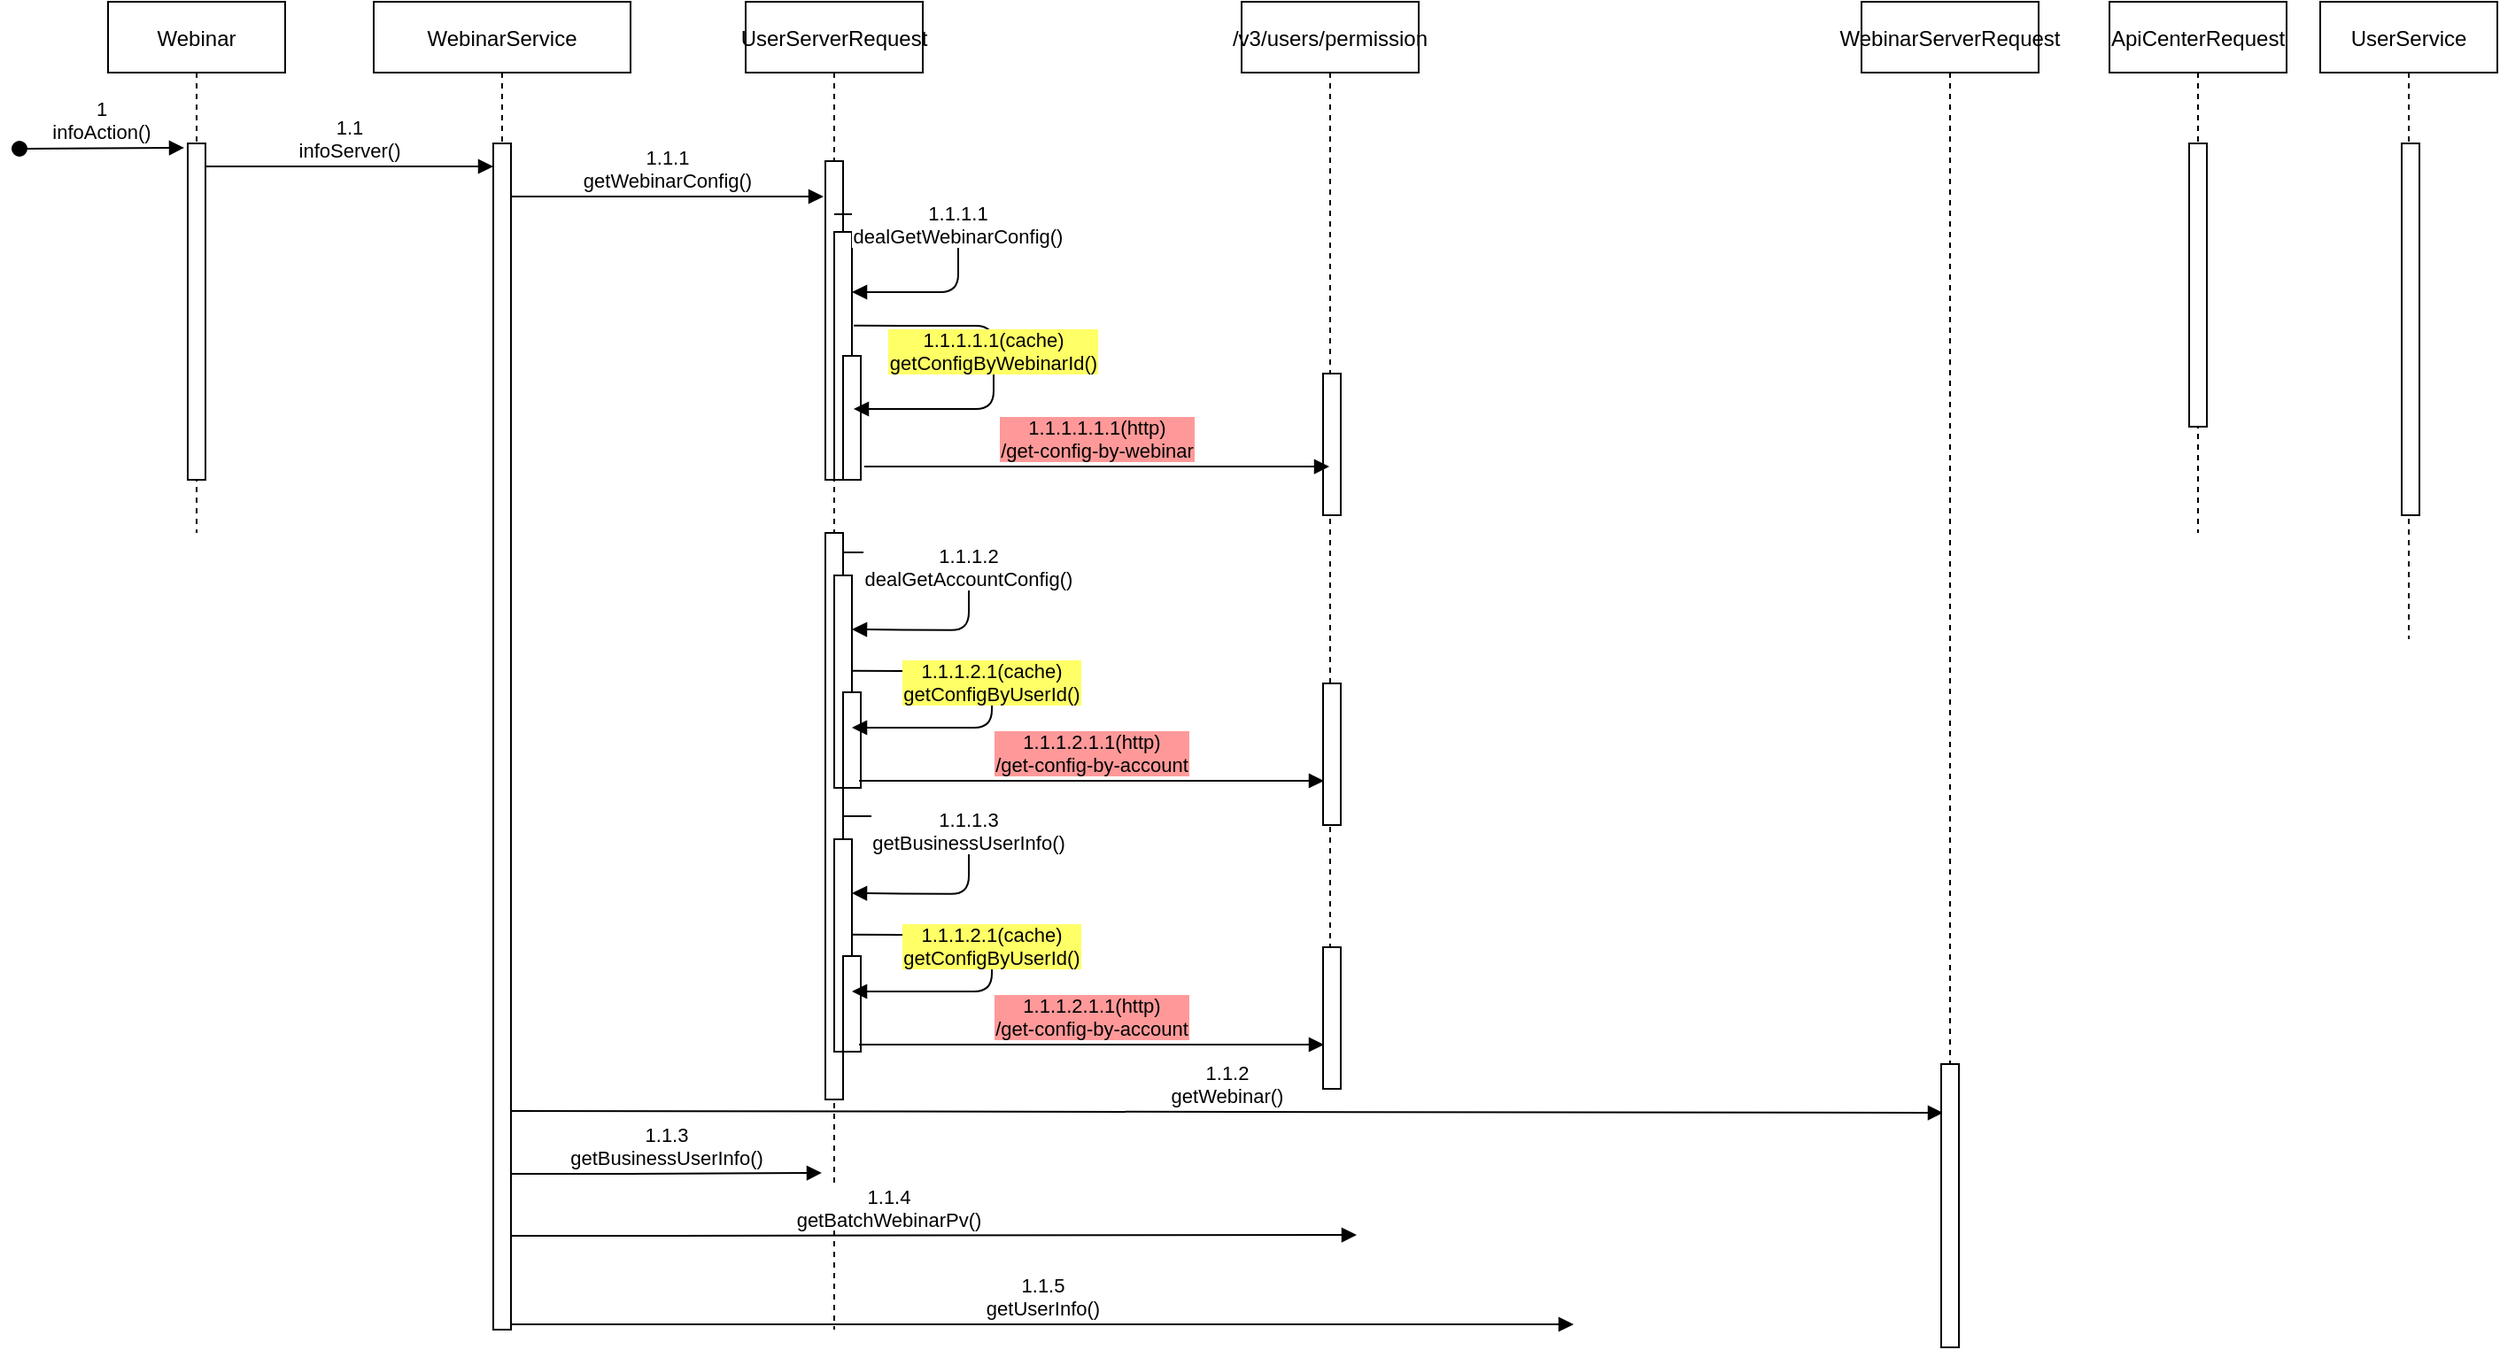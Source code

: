 <mxfile version="16.6.1" type="github">
  <diagram id="kgpKYQtTHZ0yAKxKKP6v" name="Page-1">
    <mxGraphModel dx="946" dy="565" grid="1" gridSize="10" guides="1" tooltips="1" connect="1" arrows="1" fold="1" page="1" pageScale="1" pageWidth="850" pageHeight="1100" math="0" shadow="0">
      <root>
        <mxCell id="0" />
        <mxCell id="1" parent="0" />
        <mxCell id="3nuBFxr9cyL0pnOWT2aG-1" value="Webinar" style="shape=umlLifeline;perimeter=lifelinePerimeter;container=1;collapsible=0;recursiveResize=0;rounded=0;shadow=0;strokeWidth=1;" parent="1" vertex="1">
          <mxGeometry x="120" y="80" width="100" height="300" as="geometry" />
        </mxCell>
        <mxCell id="3nuBFxr9cyL0pnOWT2aG-2" value="" style="points=[];perimeter=orthogonalPerimeter;rounded=0;shadow=0;strokeWidth=1;" parent="3nuBFxr9cyL0pnOWT2aG-1" vertex="1">
          <mxGeometry x="45" y="80" width="10" height="190" as="geometry" />
        </mxCell>
        <mxCell id="3nuBFxr9cyL0pnOWT2aG-3" value="1&#xa;infoAction()" style="verticalAlign=bottom;startArrow=oval;endArrow=block;startSize=8;shadow=0;strokeWidth=1;entryX=-0.2;entryY=0.013;entryDx=0;entryDy=0;entryPerimeter=0;" parent="3nuBFxr9cyL0pnOWT2aG-1" target="3nuBFxr9cyL0pnOWT2aG-2" edge="1">
          <mxGeometry relative="1" as="geometry">
            <mxPoint x="-50" y="83" as="sourcePoint" />
            <mxPoint x="45" y="93" as="targetPoint" />
          </mxGeometry>
        </mxCell>
        <mxCell id="3nuBFxr9cyL0pnOWT2aG-5" value="WebinarService" style="shape=umlLifeline;perimeter=lifelinePerimeter;container=1;collapsible=0;recursiveResize=0;rounded=0;shadow=0;strokeWidth=1;" parent="1" vertex="1">
          <mxGeometry x="270" y="80" width="145" height="750" as="geometry" />
        </mxCell>
        <mxCell id="3nuBFxr9cyL0pnOWT2aG-6" value="" style="points=[];perimeter=orthogonalPerimeter;rounded=0;shadow=0;strokeWidth=1;" parent="3nuBFxr9cyL0pnOWT2aG-5" vertex="1">
          <mxGeometry x="67.5" y="80" width="10" height="670" as="geometry" />
        </mxCell>
        <mxCell id="UK8v2Z1n2UR7xHjHdUC0-11" value="1.1.3&#xa;getBusinessUserInfo()" style="verticalAlign=bottom;endArrow=block;shadow=0;strokeWidth=1;entryX=-0.2;entryY=0.653;entryDx=0;entryDy=0;entryPerimeter=0;" edge="1" parent="3nuBFxr9cyL0pnOWT2aG-5">
          <mxGeometry relative="1" as="geometry">
            <mxPoint x="77.5" y="662.0" as="sourcePoint" />
            <mxPoint x="253" y="661.48" as="targetPoint" />
            <Array as="points">
              <mxPoint x="133.5" y="662" />
            </Array>
          </mxGeometry>
        </mxCell>
        <mxCell id="3nuBFxr9cyL0pnOWT2aG-8" value="1.1&#xa;infoServer()" style="verticalAlign=bottom;endArrow=block;entryX=0;entryY=0;shadow=0;strokeWidth=1;" parent="1" edge="1">
          <mxGeometry relative="1" as="geometry">
            <mxPoint x="175" y="173.0" as="sourcePoint" />
            <mxPoint x="337.5" y="173.0" as="targetPoint" />
          </mxGeometry>
        </mxCell>
        <mxCell id="UK8v2Z1n2UR7xHjHdUC0-1" value="UserServerRequest" style="shape=umlLifeline;perimeter=lifelinePerimeter;container=1;collapsible=0;recursiveResize=0;rounded=0;shadow=0;strokeWidth=1;" vertex="1" parent="1">
          <mxGeometry x="480" y="80" width="100" height="750" as="geometry" />
        </mxCell>
        <mxCell id="UK8v2Z1n2UR7xHjHdUC0-2" value="" style="points=[];perimeter=orthogonalPerimeter;rounded=0;shadow=0;strokeWidth=1;" vertex="1" parent="UK8v2Z1n2UR7xHjHdUC0-1">
          <mxGeometry x="45" y="90" width="10" height="180" as="geometry" />
        </mxCell>
        <mxCell id="UK8v2Z1n2UR7xHjHdUC0-10" value="1.1.2&#xa;getWebinar()" style="verticalAlign=bottom;endArrow=block;shadow=0;strokeWidth=1;entryX=0.1;entryY=0.172;entryDx=0;entryDy=0;entryPerimeter=0;" edge="1" parent="UK8v2Z1n2UR7xHjHdUC0-1" target="UK8v2Z1n2UR7xHjHdUC0-9">
          <mxGeometry relative="1" as="geometry">
            <mxPoint x="-132.5" y="626.5" as="sourcePoint" />
            <mxPoint x="207.5" y="626.5" as="targetPoint" />
          </mxGeometry>
        </mxCell>
        <mxCell id="UK8v2Z1n2UR7xHjHdUC0-17" value="1.1.5&#xa;getUserInfo()" style="verticalAlign=bottom;endArrow=block;shadow=0;strokeWidth=1;" edge="1" parent="UK8v2Z1n2UR7xHjHdUC0-1">
          <mxGeometry relative="1" as="geometry">
            <mxPoint x="-132" y="747.0" as="sourcePoint" />
            <mxPoint x="467.5" y="747" as="targetPoint" />
            <Array as="points">
              <mxPoint x="-76" y="747" />
            </Array>
          </mxGeometry>
        </mxCell>
        <mxCell id="UK8v2Z1n2UR7xHjHdUC0-18" value="" style="points=[];perimeter=orthogonalPerimeter;rounded=0;shadow=0;strokeWidth=1;" vertex="1" parent="UK8v2Z1n2UR7xHjHdUC0-1">
          <mxGeometry x="50" y="130" width="10" height="140" as="geometry" />
        </mxCell>
        <mxCell id="UK8v2Z1n2UR7xHjHdUC0-20" value="" style="points=[];perimeter=orthogonalPerimeter;rounded=0;shadow=0;strokeWidth=1;" vertex="1" parent="UK8v2Z1n2UR7xHjHdUC0-1">
          <mxGeometry x="55" y="200" width="10" height="70" as="geometry" />
        </mxCell>
        <mxCell id="UK8v2Z1n2UR7xHjHdUC0-21" value="1.1.1.1.1(cache)&#xa;getConfigByWebinarId()" style="verticalAlign=bottom;endArrow=block;shadow=0;strokeWidth=1;exitX=1.1;exitY=0.378;exitDx=0;exitDy=0;exitPerimeter=0;fillColor=#FF9999;labelBackgroundColor=#FFFF66;" edge="1" parent="UK8v2Z1n2UR7xHjHdUC0-1" source="UK8v2Z1n2UR7xHjHdUC0-18">
          <mxGeometry x="0.063" relative="1" as="geometry">
            <mxPoint x="65" y="190" as="sourcePoint" />
            <mxPoint x="61" y="230" as="targetPoint" />
            <Array as="points">
              <mxPoint x="140" y="183" />
              <mxPoint x="140" y="230" />
            </Array>
            <mxPoint as="offset" />
          </mxGeometry>
        </mxCell>
        <mxCell id="UK8v2Z1n2UR7xHjHdUC0-29" value="" style="points=[];perimeter=orthogonalPerimeter;rounded=0;shadow=0;strokeWidth=1;" vertex="1" parent="UK8v2Z1n2UR7xHjHdUC0-1">
          <mxGeometry x="45" y="300" width="10" height="320" as="geometry" />
        </mxCell>
        <mxCell id="UK8v2Z1n2UR7xHjHdUC0-26" value="" style="points=[];perimeter=orthogonalPerimeter;rounded=0;shadow=0;strokeWidth=1;" vertex="1" parent="UK8v2Z1n2UR7xHjHdUC0-1">
          <mxGeometry x="50" y="324" width="10" height="120" as="geometry" />
        </mxCell>
        <mxCell id="UK8v2Z1n2UR7xHjHdUC0-28" value="" style="points=[];perimeter=orthogonalPerimeter;rounded=0;shadow=0;strokeWidth=1;" vertex="1" parent="UK8v2Z1n2UR7xHjHdUC0-1">
          <mxGeometry x="55" y="390" width="10" height="54" as="geometry" />
        </mxCell>
        <mxCell id="UK8v2Z1n2UR7xHjHdUC0-30" value="1.1.1.2.1(cache)&#xa;getConfigByUserId()" style="verticalAlign=bottom;endArrow=block;shadow=0;strokeWidth=1;exitX=1.1;exitY=0.378;exitDx=0;exitDy=0;exitPerimeter=0;fillColor=#FF9999;labelBackgroundColor=#FFFF66;" edge="1" parent="UK8v2Z1n2UR7xHjHdUC0-1">
          <mxGeometry x="0.063" relative="1" as="geometry">
            <mxPoint x="60" y="377.92" as="sourcePoint" />
            <mxPoint x="60" y="410" as="targetPoint" />
            <Array as="points">
              <mxPoint x="139" y="378" />
              <mxPoint x="139" y="410" />
            </Array>
            <mxPoint as="offset" />
          </mxGeometry>
        </mxCell>
        <mxCell id="UK8v2Z1n2UR7xHjHdUC0-7" value="1.1.1&#xa;getWebinarConfig()" style="verticalAlign=bottom;endArrow=block;shadow=0;strokeWidth=1;" edge="1" parent="1">
          <mxGeometry relative="1" as="geometry">
            <mxPoint x="348" y="190.0" as="sourcePoint" />
            <mxPoint x="524" y="190" as="targetPoint" />
            <Array as="points">
              <mxPoint x="404" y="190" />
            </Array>
          </mxGeometry>
        </mxCell>
        <mxCell id="UK8v2Z1n2UR7xHjHdUC0-8" value="WebinarServerRequest" style="shape=umlLifeline;perimeter=lifelinePerimeter;container=1;collapsible=0;recursiveResize=0;rounded=0;shadow=0;strokeWidth=1;" vertex="1" parent="1">
          <mxGeometry x="1110" y="80" width="100" height="620" as="geometry" />
        </mxCell>
        <mxCell id="UK8v2Z1n2UR7xHjHdUC0-9" value="" style="points=[];perimeter=orthogonalPerimeter;rounded=0;shadow=0;strokeWidth=1;" vertex="1" parent="UK8v2Z1n2UR7xHjHdUC0-8">
          <mxGeometry x="45" y="600" width="10" height="160" as="geometry" />
        </mxCell>
        <mxCell id="UK8v2Z1n2UR7xHjHdUC0-12" value="ApiCenterRequest" style="shape=umlLifeline;perimeter=lifelinePerimeter;container=1;collapsible=0;recursiveResize=0;rounded=0;shadow=0;strokeWidth=1;" vertex="1" parent="1">
          <mxGeometry x="1250" y="80" width="100" height="300" as="geometry" />
        </mxCell>
        <mxCell id="UK8v2Z1n2UR7xHjHdUC0-13" value="" style="points=[];perimeter=orthogonalPerimeter;rounded=0;shadow=0;strokeWidth=1;" vertex="1" parent="UK8v2Z1n2UR7xHjHdUC0-12">
          <mxGeometry x="45" y="80" width="10" height="160" as="geometry" />
        </mxCell>
        <mxCell id="UK8v2Z1n2UR7xHjHdUC0-14" value="1.1.4&#xa;getBatchWebinarPv()" style="verticalAlign=bottom;endArrow=block;shadow=0;strokeWidth=1;entryX=0;entryY=0.872;entryDx=0;entryDy=0;entryPerimeter=0;" edge="1" parent="1">
          <mxGeometry relative="1" as="geometry">
            <mxPoint x="389" y="777" as="sourcePoint" />
            <mxPoint x="825" y="776.52" as="targetPoint" />
            <Array as="points">
              <mxPoint x="343" y="777" />
              <mxPoint x="389" y="777" />
            </Array>
          </mxGeometry>
        </mxCell>
        <mxCell id="UK8v2Z1n2UR7xHjHdUC0-15" value="UserService" style="shape=umlLifeline;perimeter=lifelinePerimeter;container=1;collapsible=0;recursiveResize=0;rounded=0;shadow=0;strokeWidth=1;" vertex="1" parent="1">
          <mxGeometry x="1369" y="80" width="100" height="360" as="geometry" />
        </mxCell>
        <mxCell id="UK8v2Z1n2UR7xHjHdUC0-16" value="" style="points=[];perimeter=orthogonalPerimeter;rounded=0;shadow=0;strokeWidth=1;" vertex="1" parent="UK8v2Z1n2UR7xHjHdUC0-15">
          <mxGeometry x="46" y="80" width="10" height="210" as="geometry" />
        </mxCell>
        <mxCell id="UK8v2Z1n2UR7xHjHdUC0-19" value="1.1.1.1&#xa;dealGetWebinarConfig()" style="verticalAlign=bottom;endArrow=block;shadow=0;strokeWidth=1;" edge="1" parent="1" source="UK8v2Z1n2UR7xHjHdUC0-1">
          <mxGeometry x="0.049" relative="1" as="geometry">
            <mxPoint x="620" y="220" as="sourcePoint" />
            <mxPoint x="540" y="244" as="targetPoint" />
            <Array as="points">
              <mxPoint x="600" y="200" />
              <mxPoint x="600" y="244" />
            </Array>
            <mxPoint as="offset" />
          </mxGeometry>
        </mxCell>
        <mxCell id="UK8v2Z1n2UR7xHjHdUC0-23" value="/v3/users/permission" style="shape=umlLifeline;perimeter=lifelinePerimeter;container=1;collapsible=0;recursiveResize=0;rounded=0;shadow=0;strokeWidth=1;" vertex="1" parent="1">
          <mxGeometry x="760" y="80" width="100" height="610" as="geometry" />
        </mxCell>
        <mxCell id="UK8v2Z1n2UR7xHjHdUC0-24" value="" style="points=[];perimeter=orthogonalPerimeter;rounded=0;shadow=0;strokeWidth=1;" vertex="1" parent="UK8v2Z1n2UR7xHjHdUC0-23">
          <mxGeometry x="46" y="210" width="10" height="80" as="geometry" />
        </mxCell>
        <mxCell id="UK8v2Z1n2UR7xHjHdUC0-31" value="" style="points=[];perimeter=orthogonalPerimeter;rounded=0;shadow=0;strokeWidth=1;" vertex="1" parent="UK8v2Z1n2UR7xHjHdUC0-23">
          <mxGeometry x="46" y="385" width="10" height="80" as="geometry" />
        </mxCell>
        <mxCell id="UK8v2Z1n2UR7xHjHdUC0-25" value="1.1.1.1.1.1(http)&#xa;/get-config-by-webinar" style="verticalAlign=bottom;endArrow=block;shadow=0;strokeWidth=1;labelBackgroundColor=#FF9999;exitX=1.2;exitY=0.736;exitDx=0;exitDy=0;exitPerimeter=0;" edge="1" parent="1">
          <mxGeometry relative="1" as="geometry">
            <mxPoint x="547" y="342.52" as="sourcePoint" />
            <mxPoint x="809.5" y="342.52" as="targetPoint" />
          </mxGeometry>
        </mxCell>
        <mxCell id="UK8v2Z1n2UR7xHjHdUC0-27" value="1.1.1.2&#xa;dealGetAccountConfig()" style="verticalAlign=bottom;endArrow=block;shadow=0;strokeWidth=1;entryX=1;entryY=0.254;entryDx=0;entryDy=0;entryPerimeter=0;" edge="1" parent="1" target="UK8v2Z1n2UR7xHjHdUC0-26">
          <mxGeometry x="0.049" relative="1" as="geometry">
            <mxPoint x="535.5" y="391" as="sourcePoint" />
            <mxPoint x="546" y="435" as="targetPoint" />
            <Array as="points">
              <mxPoint x="606" y="391" />
              <mxPoint x="606" y="435" />
            </Array>
            <mxPoint as="offset" />
          </mxGeometry>
        </mxCell>
        <mxCell id="UK8v2Z1n2UR7xHjHdUC0-32" value="1.1.1.2.1.1(http)&#xa;/get-config-by-account" style="verticalAlign=bottom;endArrow=block;shadow=0;strokeWidth=1;labelBackgroundColor=#FF9999;exitX=1.2;exitY=0.736;exitDx=0;exitDy=0;exitPerimeter=0;" edge="1" parent="1">
          <mxGeometry relative="1" as="geometry">
            <mxPoint x="544" y="520" as="sourcePoint" />
            <mxPoint x="806.5" y="520" as="targetPoint" />
          </mxGeometry>
        </mxCell>
        <mxCell id="UK8v2Z1n2UR7xHjHdUC0-34" value="" style="points=[];perimeter=orthogonalPerimeter;rounded=0;shadow=0;strokeWidth=1;" vertex="1" parent="1">
          <mxGeometry x="530" y="553" width="10" height="120" as="geometry" />
        </mxCell>
        <mxCell id="UK8v2Z1n2UR7xHjHdUC0-35" value="" style="points=[];perimeter=orthogonalPerimeter;rounded=0;shadow=0;strokeWidth=1;" vertex="1" parent="1">
          <mxGeometry x="535" y="619" width="10" height="54" as="geometry" />
        </mxCell>
        <mxCell id="UK8v2Z1n2UR7xHjHdUC0-36" value="1.1.1.2.1(cache)&#xa;getConfigByUserId()" style="verticalAlign=bottom;endArrow=block;shadow=0;strokeWidth=1;exitX=1.1;exitY=0.378;exitDx=0;exitDy=0;exitPerimeter=0;fillColor=#FF9999;labelBackgroundColor=#FFFF66;" edge="1" parent="1">
          <mxGeometry x="0.063" relative="1" as="geometry">
            <mxPoint x="540" y="606.92" as="sourcePoint" />
            <mxPoint x="540" y="639" as="targetPoint" />
            <Array as="points">
              <mxPoint x="619" y="607" />
              <mxPoint x="619" y="639" />
            </Array>
            <mxPoint as="offset" />
          </mxGeometry>
        </mxCell>
        <mxCell id="UK8v2Z1n2UR7xHjHdUC0-37" value="" style="points=[];perimeter=orthogonalPerimeter;rounded=0;shadow=0;strokeWidth=1;" vertex="1" parent="1">
          <mxGeometry x="806" y="614" width="10" height="80" as="geometry" />
        </mxCell>
        <mxCell id="UK8v2Z1n2UR7xHjHdUC0-38" value="1.1.1.3&#xa;getBusinessUserInfo()" style="verticalAlign=bottom;endArrow=block;shadow=0;strokeWidth=1;entryX=1;entryY=0.254;entryDx=0;entryDy=0;entryPerimeter=0;" edge="1" parent="1" target="UK8v2Z1n2UR7xHjHdUC0-34">
          <mxGeometry x="0.049" relative="1" as="geometry">
            <mxPoint x="535.5" y="540" as="sourcePoint" />
            <mxPoint x="546" y="584" as="targetPoint" />
            <Array as="points">
              <mxPoint x="606" y="540" />
              <mxPoint x="606" y="584" />
            </Array>
            <mxPoint as="offset" />
          </mxGeometry>
        </mxCell>
        <mxCell id="UK8v2Z1n2UR7xHjHdUC0-39" value="1.1.1.2.1.1(http)&#xa;/get-config-by-account" style="verticalAlign=bottom;endArrow=block;shadow=0;strokeWidth=1;labelBackgroundColor=#FF9999;exitX=1.2;exitY=0.736;exitDx=0;exitDy=0;exitPerimeter=0;" edge="1" parent="1">
          <mxGeometry relative="1" as="geometry">
            <mxPoint x="544" y="669" as="sourcePoint" />
            <mxPoint x="806.5" y="669" as="targetPoint" />
          </mxGeometry>
        </mxCell>
      </root>
    </mxGraphModel>
  </diagram>
</mxfile>
